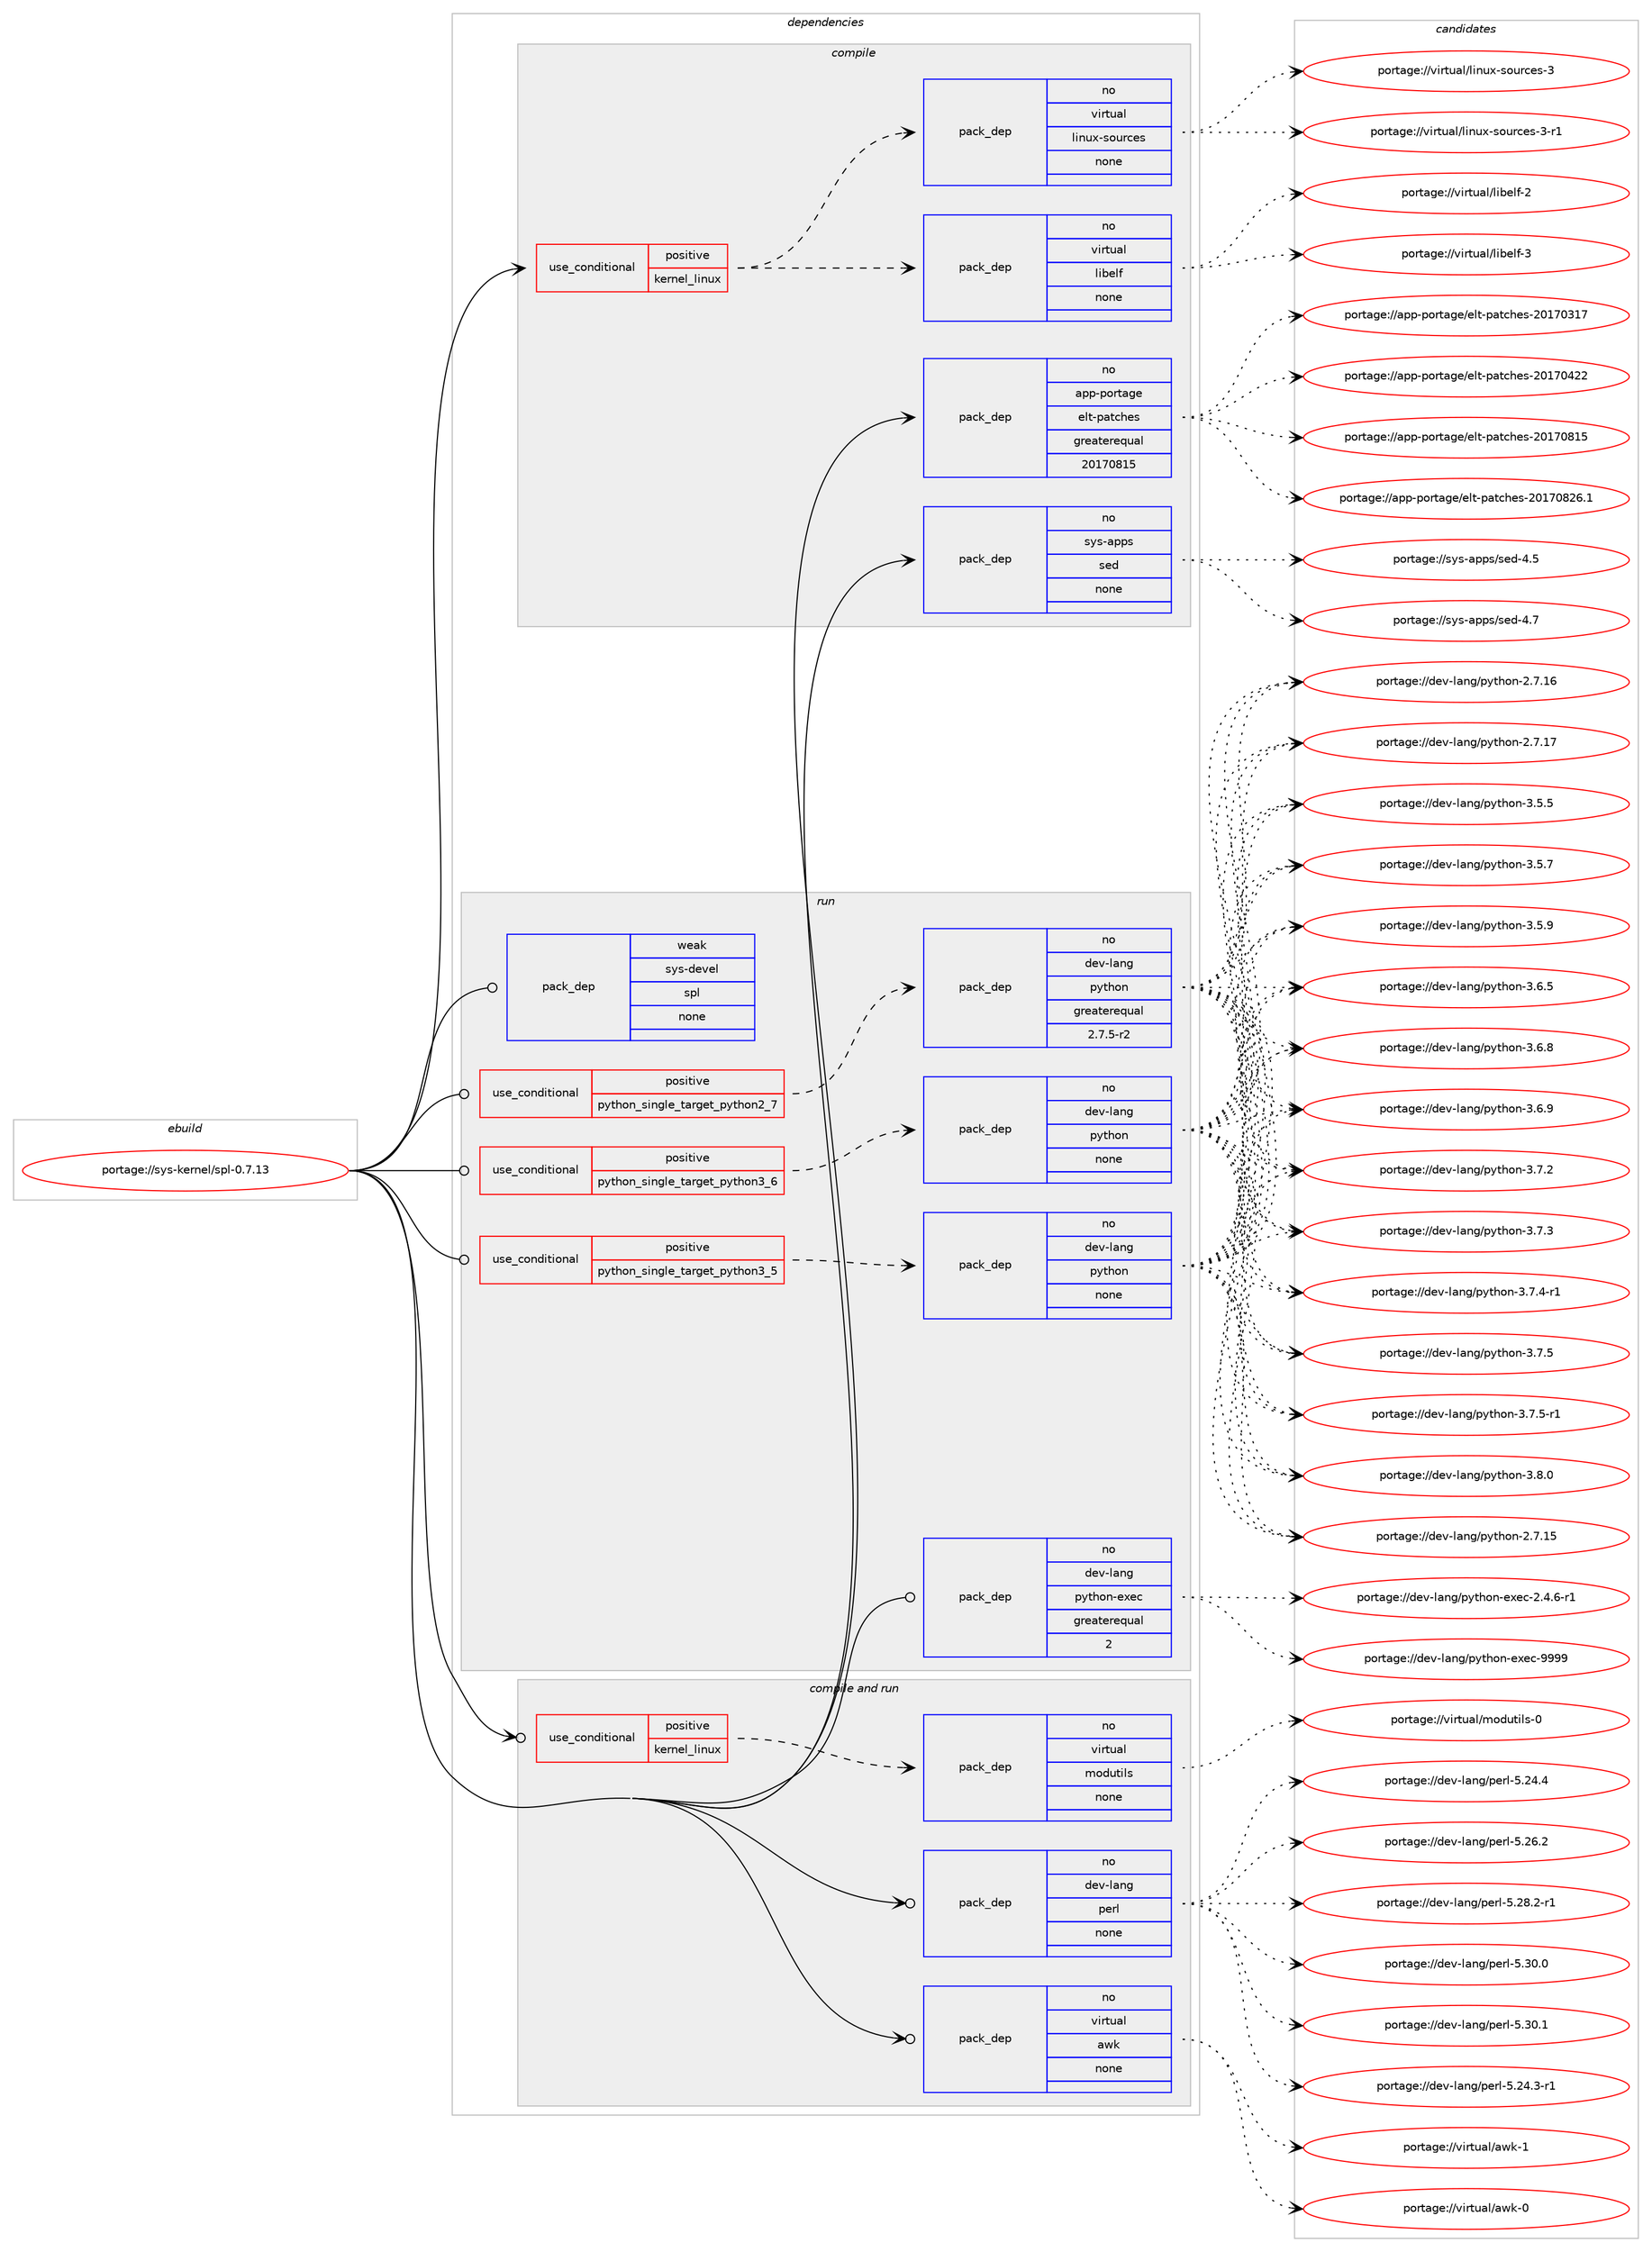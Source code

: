 digraph prolog {

# *************
# Graph options
# *************

newrank=true;
concentrate=true;
compound=true;
graph [rankdir=LR,fontname=Helvetica,fontsize=10,ranksep=1.5];#, ranksep=2.5, nodesep=0.2];
edge  [arrowhead=vee];
node  [fontname=Helvetica,fontsize=10];

# **********
# The ebuild
# **********

subgraph cluster_leftcol {
color=gray;
rank=same;
label=<<i>ebuild</i>>;
id [label="portage://sys-kernel/spl-0.7.13", color=red, width=4, href="../sys-kernel/spl-0.7.13.svg"];
}

# ****************
# The dependencies
# ****************

subgraph cluster_midcol {
color=gray;
label=<<i>dependencies</i>>;
subgraph cluster_compile {
fillcolor="#eeeeee";
style=filled;
label=<<i>compile</i>>;
subgraph cond103812 {
dependency429624 [label=<<TABLE BORDER="0" CELLBORDER="1" CELLSPACING="0" CELLPADDING="4"><TR><TD ROWSPAN="3" CELLPADDING="10">use_conditional</TD></TR><TR><TD>positive</TD></TR><TR><TD>kernel_linux</TD></TR></TABLE>>, shape=none, color=red];
subgraph pack318609 {
dependency429625 [label=<<TABLE BORDER="0" CELLBORDER="1" CELLSPACING="0" CELLPADDING="4" WIDTH="220"><TR><TD ROWSPAN="6" CELLPADDING="30">pack_dep</TD></TR><TR><TD WIDTH="110">no</TD></TR><TR><TD>virtual</TD></TR><TR><TD>linux-sources</TD></TR><TR><TD>none</TD></TR><TR><TD></TD></TR></TABLE>>, shape=none, color=blue];
}
dependency429624:e -> dependency429625:w [weight=20,style="dashed",arrowhead="vee"];
subgraph pack318610 {
dependency429626 [label=<<TABLE BORDER="0" CELLBORDER="1" CELLSPACING="0" CELLPADDING="4" WIDTH="220"><TR><TD ROWSPAN="6" CELLPADDING="30">pack_dep</TD></TR><TR><TD WIDTH="110">no</TD></TR><TR><TD>virtual</TD></TR><TR><TD>libelf</TD></TR><TR><TD>none</TD></TR><TR><TD></TD></TR></TABLE>>, shape=none, color=blue];
}
dependency429624:e -> dependency429626:w [weight=20,style="dashed",arrowhead="vee"];
}
id:e -> dependency429624:w [weight=20,style="solid",arrowhead="vee"];
subgraph pack318611 {
dependency429627 [label=<<TABLE BORDER="0" CELLBORDER="1" CELLSPACING="0" CELLPADDING="4" WIDTH="220"><TR><TD ROWSPAN="6" CELLPADDING="30">pack_dep</TD></TR><TR><TD WIDTH="110">no</TD></TR><TR><TD>app-portage</TD></TR><TR><TD>elt-patches</TD></TR><TR><TD>greaterequal</TD></TR><TR><TD>20170815</TD></TR></TABLE>>, shape=none, color=blue];
}
id:e -> dependency429627:w [weight=20,style="solid",arrowhead="vee"];
subgraph pack318612 {
dependency429628 [label=<<TABLE BORDER="0" CELLBORDER="1" CELLSPACING="0" CELLPADDING="4" WIDTH="220"><TR><TD ROWSPAN="6" CELLPADDING="30">pack_dep</TD></TR><TR><TD WIDTH="110">no</TD></TR><TR><TD>sys-apps</TD></TR><TR><TD>sed</TD></TR><TR><TD>none</TD></TR><TR><TD></TD></TR></TABLE>>, shape=none, color=blue];
}
id:e -> dependency429628:w [weight=20,style="solid",arrowhead="vee"];
}
subgraph cluster_compileandrun {
fillcolor="#eeeeee";
style=filled;
label=<<i>compile and run</i>>;
subgraph cond103813 {
dependency429629 [label=<<TABLE BORDER="0" CELLBORDER="1" CELLSPACING="0" CELLPADDING="4"><TR><TD ROWSPAN="3" CELLPADDING="10">use_conditional</TD></TR><TR><TD>positive</TD></TR><TR><TD>kernel_linux</TD></TR></TABLE>>, shape=none, color=red];
subgraph pack318613 {
dependency429630 [label=<<TABLE BORDER="0" CELLBORDER="1" CELLSPACING="0" CELLPADDING="4" WIDTH="220"><TR><TD ROWSPAN="6" CELLPADDING="30">pack_dep</TD></TR><TR><TD WIDTH="110">no</TD></TR><TR><TD>virtual</TD></TR><TR><TD>modutils</TD></TR><TR><TD>none</TD></TR><TR><TD></TD></TR></TABLE>>, shape=none, color=blue];
}
dependency429629:e -> dependency429630:w [weight=20,style="dashed",arrowhead="vee"];
}
id:e -> dependency429629:w [weight=20,style="solid",arrowhead="odotvee"];
subgraph pack318614 {
dependency429631 [label=<<TABLE BORDER="0" CELLBORDER="1" CELLSPACING="0" CELLPADDING="4" WIDTH="220"><TR><TD ROWSPAN="6" CELLPADDING="30">pack_dep</TD></TR><TR><TD WIDTH="110">no</TD></TR><TR><TD>dev-lang</TD></TR><TR><TD>perl</TD></TR><TR><TD>none</TD></TR><TR><TD></TD></TR></TABLE>>, shape=none, color=blue];
}
id:e -> dependency429631:w [weight=20,style="solid",arrowhead="odotvee"];
subgraph pack318615 {
dependency429632 [label=<<TABLE BORDER="0" CELLBORDER="1" CELLSPACING="0" CELLPADDING="4" WIDTH="220"><TR><TD ROWSPAN="6" CELLPADDING="30">pack_dep</TD></TR><TR><TD WIDTH="110">no</TD></TR><TR><TD>virtual</TD></TR><TR><TD>awk</TD></TR><TR><TD>none</TD></TR><TR><TD></TD></TR></TABLE>>, shape=none, color=blue];
}
id:e -> dependency429632:w [weight=20,style="solid",arrowhead="odotvee"];
}
subgraph cluster_run {
fillcolor="#eeeeee";
style=filled;
label=<<i>run</i>>;
subgraph cond103814 {
dependency429633 [label=<<TABLE BORDER="0" CELLBORDER="1" CELLSPACING="0" CELLPADDING="4"><TR><TD ROWSPAN="3" CELLPADDING="10">use_conditional</TD></TR><TR><TD>positive</TD></TR><TR><TD>python_single_target_python2_7</TD></TR></TABLE>>, shape=none, color=red];
subgraph pack318616 {
dependency429634 [label=<<TABLE BORDER="0" CELLBORDER="1" CELLSPACING="0" CELLPADDING="4" WIDTH="220"><TR><TD ROWSPAN="6" CELLPADDING="30">pack_dep</TD></TR><TR><TD WIDTH="110">no</TD></TR><TR><TD>dev-lang</TD></TR><TR><TD>python</TD></TR><TR><TD>greaterequal</TD></TR><TR><TD>2.7.5-r2</TD></TR></TABLE>>, shape=none, color=blue];
}
dependency429633:e -> dependency429634:w [weight=20,style="dashed",arrowhead="vee"];
}
id:e -> dependency429633:w [weight=20,style="solid",arrowhead="odot"];
subgraph cond103815 {
dependency429635 [label=<<TABLE BORDER="0" CELLBORDER="1" CELLSPACING="0" CELLPADDING="4"><TR><TD ROWSPAN="3" CELLPADDING="10">use_conditional</TD></TR><TR><TD>positive</TD></TR><TR><TD>python_single_target_python3_5</TD></TR></TABLE>>, shape=none, color=red];
subgraph pack318617 {
dependency429636 [label=<<TABLE BORDER="0" CELLBORDER="1" CELLSPACING="0" CELLPADDING="4" WIDTH="220"><TR><TD ROWSPAN="6" CELLPADDING="30">pack_dep</TD></TR><TR><TD WIDTH="110">no</TD></TR><TR><TD>dev-lang</TD></TR><TR><TD>python</TD></TR><TR><TD>none</TD></TR><TR><TD></TD></TR></TABLE>>, shape=none, color=blue];
}
dependency429635:e -> dependency429636:w [weight=20,style="dashed",arrowhead="vee"];
}
id:e -> dependency429635:w [weight=20,style="solid",arrowhead="odot"];
subgraph cond103816 {
dependency429637 [label=<<TABLE BORDER="0" CELLBORDER="1" CELLSPACING="0" CELLPADDING="4"><TR><TD ROWSPAN="3" CELLPADDING="10">use_conditional</TD></TR><TR><TD>positive</TD></TR><TR><TD>python_single_target_python3_6</TD></TR></TABLE>>, shape=none, color=red];
subgraph pack318618 {
dependency429638 [label=<<TABLE BORDER="0" CELLBORDER="1" CELLSPACING="0" CELLPADDING="4" WIDTH="220"><TR><TD ROWSPAN="6" CELLPADDING="30">pack_dep</TD></TR><TR><TD WIDTH="110">no</TD></TR><TR><TD>dev-lang</TD></TR><TR><TD>python</TD></TR><TR><TD>none</TD></TR><TR><TD></TD></TR></TABLE>>, shape=none, color=blue];
}
dependency429637:e -> dependency429638:w [weight=20,style="dashed",arrowhead="vee"];
}
id:e -> dependency429637:w [weight=20,style="solid",arrowhead="odot"];
subgraph pack318619 {
dependency429639 [label=<<TABLE BORDER="0" CELLBORDER="1" CELLSPACING="0" CELLPADDING="4" WIDTH="220"><TR><TD ROWSPAN="6" CELLPADDING="30">pack_dep</TD></TR><TR><TD WIDTH="110">no</TD></TR><TR><TD>dev-lang</TD></TR><TR><TD>python-exec</TD></TR><TR><TD>greaterequal</TD></TR><TR><TD>2</TD></TR></TABLE>>, shape=none, color=blue];
}
id:e -> dependency429639:w [weight=20,style="solid",arrowhead="odot"];
subgraph pack318620 {
dependency429640 [label=<<TABLE BORDER="0" CELLBORDER="1" CELLSPACING="0" CELLPADDING="4" WIDTH="220"><TR><TD ROWSPAN="6" CELLPADDING="30">pack_dep</TD></TR><TR><TD WIDTH="110">weak</TD></TR><TR><TD>sys-devel</TD></TR><TR><TD>spl</TD></TR><TR><TD>none</TD></TR><TR><TD></TD></TR></TABLE>>, shape=none, color=blue];
}
id:e -> dependency429640:w [weight=20,style="solid",arrowhead="odot"];
}
}

# **************
# The candidates
# **************

subgraph cluster_choices {
rank=same;
color=gray;
label=<<i>candidates</i>>;

subgraph choice318609 {
color=black;
nodesep=1;
choiceportage118105114116117971084710810511011712045115111117114991011154551 [label="portage://virtual/linux-sources-3", color=red, width=4,href="../virtual/linux-sources-3.svg"];
choiceportage1181051141161179710847108105110117120451151111171149910111545514511449 [label="portage://virtual/linux-sources-3-r1", color=red, width=4,href="../virtual/linux-sources-3-r1.svg"];
dependency429625:e -> choiceportage118105114116117971084710810511011712045115111117114991011154551:w [style=dotted,weight="100"];
dependency429625:e -> choiceportage1181051141161179710847108105110117120451151111171149910111545514511449:w [style=dotted,weight="100"];
}
subgraph choice318610 {
color=black;
nodesep=1;
choiceportage1181051141161179710847108105981011081024550 [label="portage://virtual/libelf-2", color=red, width=4,href="../virtual/libelf-2.svg"];
choiceportage1181051141161179710847108105981011081024551 [label="portage://virtual/libelf-3", color=red, width=4,href="../virtual/libelf-3.svg"];
dependency429626:e -> choiceportage1181051141161179710847108105981011081024550:w [style=dotted,weight="100"];
dependency429626:e -> choiceportage1181051141161179710847108105981011081024551:w [style=dotted,weight="100"];
}
subgraph choice318611 {
color=black;
nodesep=1;
choiceportage97112112451121111141169710310147101108116451129711699104101115455048495548514955 [label="portage://app-portage/elt-patches-20170317", color=red, width=4,href="../app-portage/elt-patches-20170317.svg"];
choiceportage97112112451121111141169710310147101108116451129711699104101115455048495548525050 [label="portage://app-portage/elt-patches-20170422", color=red, width=4,href="../app-portage/elt-patches-20170422.svg"];
choiceportage97112112451121111141169710310147101108116451129711699104101115455048495548564953 [label="portage://app-portage/elt-patches-20170815", color=red, width=4,href="../app-portage/elt-patches-20170815.svg"];
choiceportage971121124511211111411697103101471011081164511297116991041011154550484955485650544649 [label="portage://app-portage/elt-patches-20170826.1", color=red, width=4,href="../app-portage/elt-patches-20170826.1.svg"];
dependency429627:e -> choiceportage97112112451121111141169710310147101108116451129711699104101115455048495548514955:w [style=dotted,weight="100"];
dependency429627:e -> choiceportage97112112451121111141169710310147101108116451129711699104101115455048495548525050:w [style=dotted,weight="100"];
dependency429627:e -> choiceportage97112112451121111141169710310147101108116451129711699104101115455048495548564953:w [style=dotted,weight="100"];
dependency429627:e -> choiceportage971121124511211111411697103101471011081164511297116991041011154550484955485650544649:w [style=dotted,weight="100"];
}
subgraph choice318612 {
color=black;
nodesep=1;
choiceportage11512111545971121121154711510110045524653 [label="portage://sys-apps/sed-4.5", color=red, width=4,href="../sys-apps/sed-4.5.svg"];
choiceportage11512111545971121121154711510110045524655 [label="portage://sys-apps/sed-4.7", color=red, width=4,href="../sys-apps/sed-4.7.svg"];
dependency429628:e -> choiceportage11512111545971121121154711510110045524653:w [style=dotted,weight="100"];
dependency429628:e -> choiceportage11512111545971121121154711510110045524655:w [style=dotted,weight="100"];
}
subgraph choice318613 {
color=black;
nodesep=1;
choiceportage11810511411611797108471091111001171161051081154548 [label="portage://virtual/modutils-0", color=red, width=4,href="../virtual/modutils-0.svg"];
dependency429630:e -> choiceportage11810511411611797108471091111001171161051081154548:w [style=dotted,weight="100"];
}
subgraph choice318614 {
color=black;
nodesep=1;
choiceportage100101118451089711010347112101114108455346505246514511449 [label="portage://dev-lang/perl-5.24.3-r1", color=red, width=4,href="../dev-lang/perl-5.24.3-r1.svg"];
choiceportage10010111845108971101034711210111410845534650524652 [label="portage://dev-lang/perl-5.24.4", color=red, width=4,href="../dev-lang/perl-5.24.4.svg"];
choiceportage10010111845108971101034711210111410845534650544650 [label="portage://dev-lang/perl-5.26.2", color=red, width=4,href="../dev-lang/perl-5.26.2.svg"];
choiceportage100101118451089711010347112101114108455346505646504511449 [label="portage://dev-lang/perl-5.28.2-r1", color=red, width=4,href="../dev-lang/perl-5.28.2-r1.svg"];
choiceportage10010111845108971101034711210111410845534651484648 [label="portage://dev-lang/perl-5.30.0", color=red, width=4,href="../dev-lang/perl-5.30.0.svg"];
choiceportage10010111845108971101034711210111410845534651484649 [label="portage://dev-lang/perl-5.30.1", color=red, width=4,href="../dev-lang/perl-5.30.1.svg"];
dependency429631:e -> choiceportage100101118451089711010347112101114108455346505246514511449:w [style=dotted,weight="100"];
dependency429631:e -> choiceportage10010111845108971101034711210111410845534650524652:w [style=dotted,weight="100"];
dependency429631:e -> choiceportage10010111845108971101034711210111410845534650544650:w [style=dotted,weight="100"];
dependency429631:e -> choiceportage100101118451089711010347112101114108455346505646504511449:w [style=dotted,weight="100"];
dependency429631:e -> choiceportage10010111845108971101034711210111410845534651484648:w [style=dotted,weight="100"];
dependency429631:e -> choiceportage10010111845108971101034711210111410845534651484649:w [style=dotted,weight="100"];
}
subgraph choice318615 {
color=black;
nodesep=1;
choiceportage1181051141161179710847971191074548 [label="portage://virtual/awk-0", color=red, width=4,href="../virtual/awk-0.svg"];
choiceportage1181051141161179710847971191074549 [label="portage://virtual/awk-1", color=red, width=4,href="../virtual/awk-1.svg"];
dependency429632:e -> choiceportage1181051141161179710847971191074548:w [style=dotted,weight="100"];
dependency429632:e -> choiceportage1181051141161179710847971191074549:w [style=dotted,weight="100"];
}
subgraph choice318616 {
color=black;
nodesep=1;
choiceportage10010111845108971101034711212111610411111045504655464953 [label="portage://dev-lang/python-2.7.15", color=red, width=4,href="../dev-lang/python-2.7.15.svg"];
choiceportage10010111845108971101034711212111610411111045504655464954 [label="portage://dev-lang/python-2.7.16", color=red, width=4,href="../dev-lang/python-2.7.16.svg"];
choiceportage10010111845108971101034711212111610411111045504655464955 [label="portage://dev-lang/python-2.7.17", color=red, width=4,href="../dev-lang/python-2.7.17.svg"];
choiceportage100101118451089711010347112121116104111110455146534653 [label="portage://dev-lang/python-3.5.5", color=red, width=4,href="../dev-lang/python-3.5.5.svg"];
choiceportage100101118451089711010347112121116104111110455146534655 [label="portage://dev-lang/python-3.5.7", color=red, width=4,href="../dev-lang/python-3.5.7.svg"];
choiceportage100101118451089711010347112121116104111110455146534657 [label="portage://dev-lang/python-3.5.9", color=red, width=4,href="../dev-lang/python-3.5.9.svg"];
choiceportage100101118451089711010347112121116104111110455146544653 [label="portage://dev-lang/python-3.6.5", color=red, width=4,href="../dev-lang/python-3.6.5.svg"];
choiceportage100101118451089711010347112121116104111110455146544656 [label="portage://dev-lang/python-3.6.8", color=red, width=4,href="../dev-lang/python-3.6.8.svg"];
choiceportage100101118451089711010347112121116104111110455146544657 [label="portage://dev-lang/python-3.6.9", color=red, width=4,href="../dev-lang/python-3.6.9.svg"];
choiceportage100101118451089711010347112121116104111110455146554650 [label="portage://dev-lang/python-3.7.2", color=red, width=4,href="../dev-lang/python-3.7.2.svg"];
choiceportage100101118451089711010347112121116104111110455146554651 [label="portage://dev-lang/python-3.7.3", color=red, width=4,href="../dev-lang/python-3.7.3.svg"];
choiceportage1001011184510897110103471121211161041111104551465546524511449 [label="portage://dev-lang/python-3.7.4-r1", color=red, width=4,href="../dev-lang/python-3.7.4-r1.svg"];
choiceportage100101118451089711010347112121116104111110455146554653 [label="portage://dev-lang/python-3.7.5", color=red, width=4,href="../dev-lang/python-3.7.5.svg"];
choiceportage1001011184510897110103471121211161041111104551465546534511449 [label="portage://dev-lang/python-3.7.5-r1", color=red, width=4,href="../dev-lang/python-3.7.5-r1.svg"];
choiceportage100101118451089711010347112121116104111110455146564648 [label="portage://dev-lang/python-3.8.0", color=red, width=4,href="../dev-lang/python-3.8.0.svg"];
dependency429634:e -> choiceportage10010111845108971101034711212111610411111045504655464953:w [style=dotted,weight="100"];
dependency429634:e -> choiceportage10010111845108971101034711212111610411111045504655464954:w [style=dotted,weight="100"];
dependency429634:e -> choiceportage10010111845108971101034711212111610411111045504655464955:w [style=dotted,weight="100"];
dependency429634:e -> choiceportage100101118451089711010347112121116104111110455146534653:w [style=dotted,weight="100"];
dependency429634:e -> choiceportage100101118451089711010347112121116104111110455146534655:w [style=dotted,weight="100"];
dependency429634:e -> choiceportage100101118451089711010347112121116104111110455146534657:w [style=dotted,weight="100"];
dependency429634:e -> choiceportage100101118451089711010347112121116104111110455146544653:w [style=dotted,weight="100"];
dependency429634:e -> choiceportage100101118451089711010347112121116104111110455146544656:w [style=dotted,weight="100"];
dependency429634:e -> choiceportage100101118451089711010347112121116104111110455146544657:w [style=dotted,weight="100"];
dependency429634:e -> choiceportage100101118451089711010347112121116104111110455146554650:w [style=dotted,weight="100"];
dependency429634:e -> choiceportage100101118451089711010347112121116104111110455146554651:w [style=dotted,weight="100"];
dependency429634:e -> choiceportage1001011184510897110103471121211161041111104551465546524511449:w [style=dotted,weight="100"];
dependency429634:e -> choiceportage100101118451089711010347112121116104111110455146554653:w [style=dotted,weight="100"];
dependency429634:e -> choiceportage1001011184510897110103471121211161041111104551465546534511449:w [style=dotted,weight="100"];
dependency429634:e -> choiceportage100101118451089711010347112121116104111110455146564648:w [style=dotted,weight="100"];
}
subgraph choice318617 {
color=black;
nodesep=1;
choiceportage10010111845108971101034711212111610411111045504655464953 [label="portage://dev-lang/python-2.7.15", color=red, width=4,href="../dev-lang/python-2.7.15.svg"];
choiceportage10010111845108971101034711212111610411111045504655464954 [label="portage://dev-lang/python-2.7.16", color=red, width=4,href="../dev-lang/python-2.7.16.svg"];
choiceportage10010111845108971101034711212111610411111045504655464955 [label="portage://dev-lang/python-2.7.17", color=red, width=4,href="../dev-lang/python-2.7.17.svg"];
choiceportage100101118451089711010347112121116104111110455146534653 [label="portage://dev-lang/python-3.5.5", color=red, width=4,href="../dev-lang/python-3.5.5.svg"];
choiceportage100101118451089711010347112121116104111110455146534655 [label="portage://dev-lang/python-3.5.7", color=red, width=4,href="../dev-lang/python-3.5.7.svg"];
choiceportage100101118451089711010347112121116104111110455146534657 [label="portage://dev-lang/python-3.5.9", color=red, width=4,href="../dev-lang/python-3.5.9.svg"];
choiceportage100101118451089711010347112121116104111110455146544653 [label="portage://dev-lang/python-3.6.5", color=red, width=4,href="../dev-lang/python-3.6.5.svg"];
choiceportage100101118451089711010347112121116104111110455146544656 [label="portage://dev-lang/python-3.6.8", color=red, width=4,href="../dev-lang/python-3.6.8.svg"];
choiceportage100101118451089711010347112121116104111110455146544657 [label="portage://dev-lang/python-3.6.9", color=red, width=4,href="../dev-lang/python-3.6.9.svg"];
choiceportage100101118451089711010347112121116104111110455146554650 [label="portage://dev-lang/python-3.7.2", color=red, width=4,href="../dev-lang/python-3.7.2.svg"];
choiceportage100101118451089711010347112121116104111110455146554651 [label="portage://dev-lang/python-3.7.3", color=red, width=4,href="../dev-lang/python-3.7.3.svg"];
choiceportage1001011184510897110103471121211161041111104551465546524511449 [label="portage://dev-lang/python-3.7.4-r1", color=red, width=4,href="../dev-lang/python-3.7.4-r1.svg"];
choiceportage100101118451089711010347112121116104111110455146554653 [label="portage://dev-lang/python-3.7.5", color=red, width=4,href="../dev-lang/python-3.7.5.svg"];
choiceportage1001011184510897110103471121211161041111104551465546534511449 [label="portage://dev-lang/python-3.7.5-r1", color=red, width=4,href="../dev-lang/python-3.7.5-r1.svg"];
choiceportage100101118451089711010347112121116104111110455146564648 [label="portage://dev-lang/python-3.8.0", color=red, width=4,href="../dev-lang/python-3.8.0.svg"];
dependency429636:e -> choiceportage10010111845108971101034711212111610411111045504655464953:w [style=dotted,weight="100"];
dependency429636:e -> choiceportage10010111845108971101034711212111610411111045504655464954:w [style=dotted,weight="100"];
dependency429636:e -> choiceportage10010111845108971101034711212111610411111045504655464955:w [style=dotted,weight="100"];
dependency429636:e -> choiceportage100101118451089711010347112121116104111110455146534653:w [style=dotted,weight="100"];
dependency429636:e -> choiceportage100101118451089711010347112121116104111110455146534655:w [style=dotted,weight="100"];
dependency429636:e -> choiceportage100101118451089711010347112121116104111110455146534657:w [style=dotted,weight="100"];
dependency429636:e -> choiceportage100101118451089711010347112121116104111110455146544653:w [style=dotted,weight="100"];
dependency429636:e -> choiceportage100101118451089711010347112121116104111110455146544656:w [style=dotted,weight="100"];
dependency429636:e -> choiceportage100101118451089711010347112121116104111110455146544657:w [style=dotted,weight="100"];
dependency429636:e -> choiceportage100101118451089711010347112121116104111110455146554650:w [style=dotted,weight="100"];
dependency429636:e -> choiceportage100101118451089711010347112121116104111110455146554651:w [style=dotted,weight="100"];
dependency429636:e -> choiceportage1001011184510897110103471121211161041111104551465546524511449:w [style=dotted,weight="100"];
dependency429636:e -> choiceportage100101118451089711010347112121116104111110455146554653:w [style=dotted,weight="100"];
dependency429636:e -> choiceportage1001011184510897110103471121211161041111104551465546534511449:w [style=dotted,weight="100"];
dependency429636:e -> choiceportage100101118451089711010347112121116104111110455146564648:w [style=dotted,weight="100"];
}
subgraph choice318618 {
color=black;
nodesep=1;
choiceportage10010111845108971101034711212111610411111045504655464953 [label="portage://dev-lang/python-2.7.15", color=red, width=4,href="../dev-lang/python-2.7.15.svg"];
choiceportage10010111845108971101034711212111610411111045504655464954 [label="portage://dev-lang/python-2.7.16", color=red, width=4,href="../dev-lang/python-2.7.16.svg"];
choiceportage10010111845108971101034711212111610411111045504655464955 [label="portage://dev-lang/python-2.7.17", color=red, width=4,href="../dev-lang/python-2.7.17.svg"];
choiceportage100101118451089711010347112121116104111110455146534653 [label="portage://dev-lang/python-3.5.5", color=red, width=4,href="../dev-lang/python-3.5.5.svg"];
choiceportage100101118451089711010347112121116104111110455146534655 [label="portage://dev-lang/python-3.5.7", color=red, width=4,href="../dev-lang/python-3.5.7.svg"];
choiceportage100101118451089711010347112121116104111110455146534657 [label="portage://dev-lang/python-3.5.9", color=red, width=4,href="../dev-lang/python-3.5.9.svg"];
choiceportage100101118451089711010347112121116104111110455146544653 [label="portage://dev-lang/python-3.6.5", color=red, width=4,href="../dev-lang/python-3.6.5.svg"];
choiceportage100101118451089711010347112121116104111110455146544656 [label="portage://dev-lang/python-3.6.8", color=red, width=4,href="../dev-lang/python-3.6.8.svg"];
choiceportage100101118451089711010347112121116104111110455146544657 [label="portage://dev-lang/python-3.6.9", color=red, width=4,href="../dev-lang/python-3.6.9.svg"];
choiceportage100101118451089711010347112121116104111110455146554650 [label="portage://dev-lang/python-3.7.2", color=red, width=4,href="../dev-lang/python-3.7.2.svg"];
choiceportage100101118451089711010347112121116104111110455146554651 [label="portage://dev-lang/python-3.7.3", color=red, width=4,href="../dev-lang/python-3.7.3.svg"];
choiceportage1001011184510897110103471121211161041111104551465546524511449 [label="portage://dev-lang/python-3.7.4-r1", color=red, width=4,href="../dev-lang/python-3.7.4-r1.svg"];
choiceportage100101118451089711010347112121116104111110455146554653 [label="portage://dev-lang/python-3.7.5", color=red, width=4,href="../dev-lang/python-3.7.5.svg"];
choiceportage1001011184510897110103471121211161041111104551465546534511449 [label="portage://dev-lang/python-3.7.5-r1", color=red, width=4,href="../dev-lang/python-3.7.5-r1.svg"];
choiceportage100101118451089711010347112121116104111110455146564648 [label="portage://dev-lang/python-3.8.0", color=red, width=4,href="../dev-lang/python-3.8.0.svg"];
dependency429638:e -> choiceportage10010111845108971101034711212111610411111045504655464953:w [style=dotted,weight="100"];
dependency429638:e -> choiceportage10010111845108971101034711212111610411111045504655464954:w [style=dotted,weight="100"];
dependency429638:e -> choiceportage10010111845108971101034711212111610411111045504655464955:w [style=dotted,weight="100"];
dependency429638:e -> choiceportage100101118451089711010347112121116104111110455146534653:w [style=dotted,weight="100"];
dependency429638:e -> choiceportage100101118451089711010347112121116104111110455146534655:w [style=dotted,weight="100"];
dependency429638:e -> choiceportage100101118451089711010347112121116104111110455146534657:w [style=dotted,weight="100"];
dependency429638:e -> choiceportage100101118451089711010347112121116104111110455146544653:w [style=dotted,weight="100"];
dependency429638:e -> choiceportage100101118451089711010347112121116104111110455146544656:w [style=dotted,weight="100"];
dependency429638:e -> choiceportage100101118451089711010347112121116104111110455146544657:w [style=dotted,weight="100"];
dependency429638:e -> choiceportage100101118451089711010347112121116104111110455146554650:w [style=dotted,weight="100"];
dependency429638:e -> choiceportage100101118451089711010347112121116104111110455146554651:w [style=dotted,weight="100"];
dependency429638:e -> choiceportage1001011184510897110103471121211161041111104551465546524511449:w [style=dotted,weight="100"];
dependency429638:e -> choiceportage100101118451089711010347112121116104111110455146554653:w [style=dotted,weight="100"];
dependency429638:e -> choiceportage1001011184510897110103471121211161041111104551465546534511449:w [style=dotted,weight="100"];
dependency429638:e -> choiceportage100101118451089711010347112121116104111110455146564648:w [style=dotted,weight="100"];
}
subgraph choice318619 {
color=black;
nodesep=1;
choiceportage10010111845108971101034711212111610411111045101120101994550465246544511449 [label="portage://dev-lang/python-exec-2.4.6-r1", color=red, width=4,href="../dev-lang/python-exec-2.4.6-r1.svg"];
choiceportage10010111845108971101034711212111610411111045101120101994557575757 [label="portage://dev-lang/python-exec-9999", color=red, width=4,href="../dev-lang/python-exec-9999.svg"];
dependency429639:e -> choiceportage10010111845108971101034711212111610411111045101120101994550465246544511449:w [style=dotted,weight="100"];
dependency429639:e -> choiceportage10010111845108971101034711212111610411111045101120101994557575757:w [style=dotted,weight="100"];
}
subgraph choice318620 {
color=black;
nodesep=1;
}
}

}
